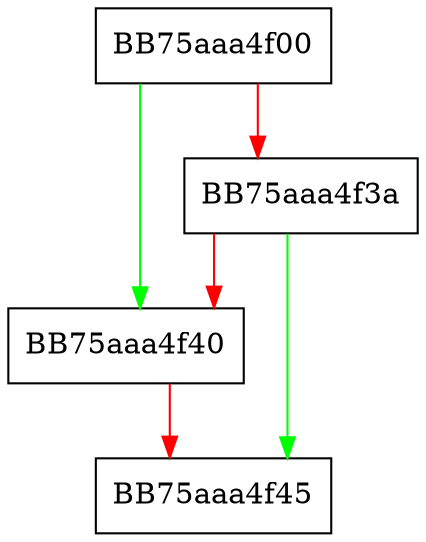 digraph RpfAPI_PEVersionStringMoveNext {
  node [shape="box"];
  graph [splines=ortho];
  BB75aaa4f00 -> BB75aaa4f40 [color="green"];
  BB75aaa4f00 -> BB75aaa4f3a [color="red"];
  BB75aaa4f3a -> BB75aaa4f45 [color="green"];
  BB75aaa4f3a -> BB75aaa4f40 [color="red"];
  BB75aaa4f40 -> BB75aaa4f45 [color="red"];
}
